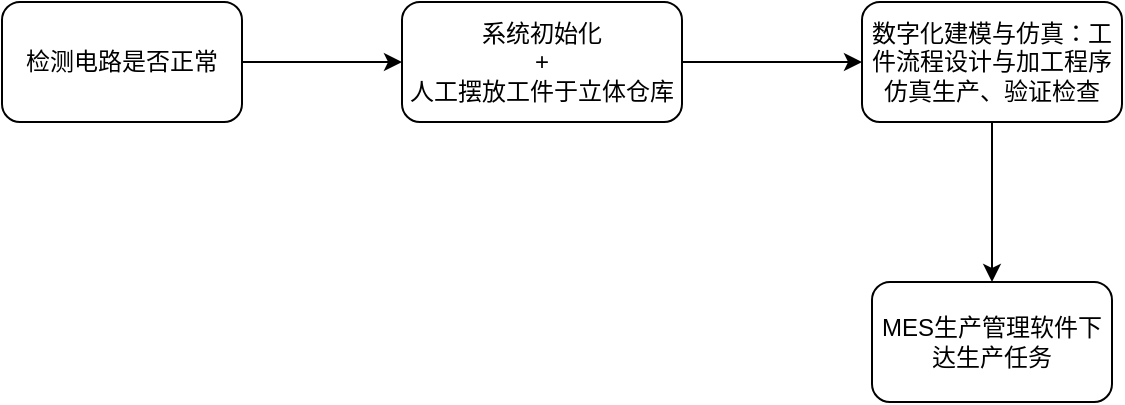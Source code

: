 <mxfile version="20.2.4" type="github"><diagram id="yHyB2Clsv4ygjznUIbUJ" name="第 1 页"><mxGraphModel dx="925" dy="603" grid="1" gridSize="10" guides="1" tooltips="1" connect="1" arrows="1" fold="1" page="1" pageScale="1" pageWidth="827" pageHeight="1169" math="0" shadow="0"><root><mxCell id="0"/><mxCell id="1" parent="0"/><mxCell id="BusZ7Uc0EtyLyzVnoa5I-3" value="" style="edgeStyle=orthogonalEdgeStyle;rounded=0;orthogonalLoop=1;jettySize=auto;html=1;" edge="1" parent="1" source="BusZ7Uc0EtyLyzVnoa5I-1" target="BusZ7Uc0EtyLyzVnoa5I-2"><mxGeometry relative="1" as="geometry"/></mxCell><mxCell id="BusZ7Uc0EtyLyzVnoa5I-1" value="检测电路是否正常" style="rounded=1;whiteSpace=wrap;html=1;" vertex="1" parent="1"><mxGeometry x="60" y="110" width="120" height="60" as="geometry"/></mxCell><mxCell id="BusZ7Uc0EtyLyzVnoa5I-5" value="" style="edgeStyle=orthogonalEdgeStyle;rounded=0;orthogonalLoop=1;jettySize=auto;html=1;" edge="1" parent="1" source="BusZ7Uc0EtyLyzVnoa5I-2" target="BusZ7Uc0EtyLyzVnoa5I-4"><mxGeometry relative="1" as="geometry"/></mxCell><mxCell id="BusZ7Uc0EtyLyzVnoa5I-2" value="系统初始化&lt;br&gt;+&lt;br&gt;人工摆放工件于立体仓库" style="whiteSpace=wrap;html=1;rounded=1;" vertex="1" parent="1"><mxGeometry x="260" y="110" width="140" height="60" as="geometry"/></mxCell><mxCell id="BusZ7Uc0EtyLyzVnoa5I-8" value="" style="edgeStyle=orthogonalEdgeStyle;rounded=0;orthogonalLoop=1;jettySize=auto;html=1;" edge="1" parent="1" source="BusZ7Uc0EtyLyzVnoa5I-4" target="BusZ7Uc0EtyLyzVnoa5I-7"><mxGeometry relative="1" as="geometry"/></mxCell><mxCell id="BusZ7Uc0EtyLyzVnoa5I-4" value="数字化建模与仿真：工件流程设计与加工程序仿真生产、验证检查" style="rounded=1;whiteSpace=wrap;html=1;" vertex="1" parent="1"><mxGeometry x="490" y="110" width="130" height="60" as="geometry"/></mxCell><mxCell id="BusZ7Uc0EtyLyzVnoa5I-7" value="MES生产管理软件下达生产任务" style="whiteSpace=wrap;html=1;rounded=1;" vertex="1" parent="1"><mxGeometry x="495" y="250" width="120" height="60" as="geometry"/></mxCell></root></mxGraphModel></diagram></mxfile>